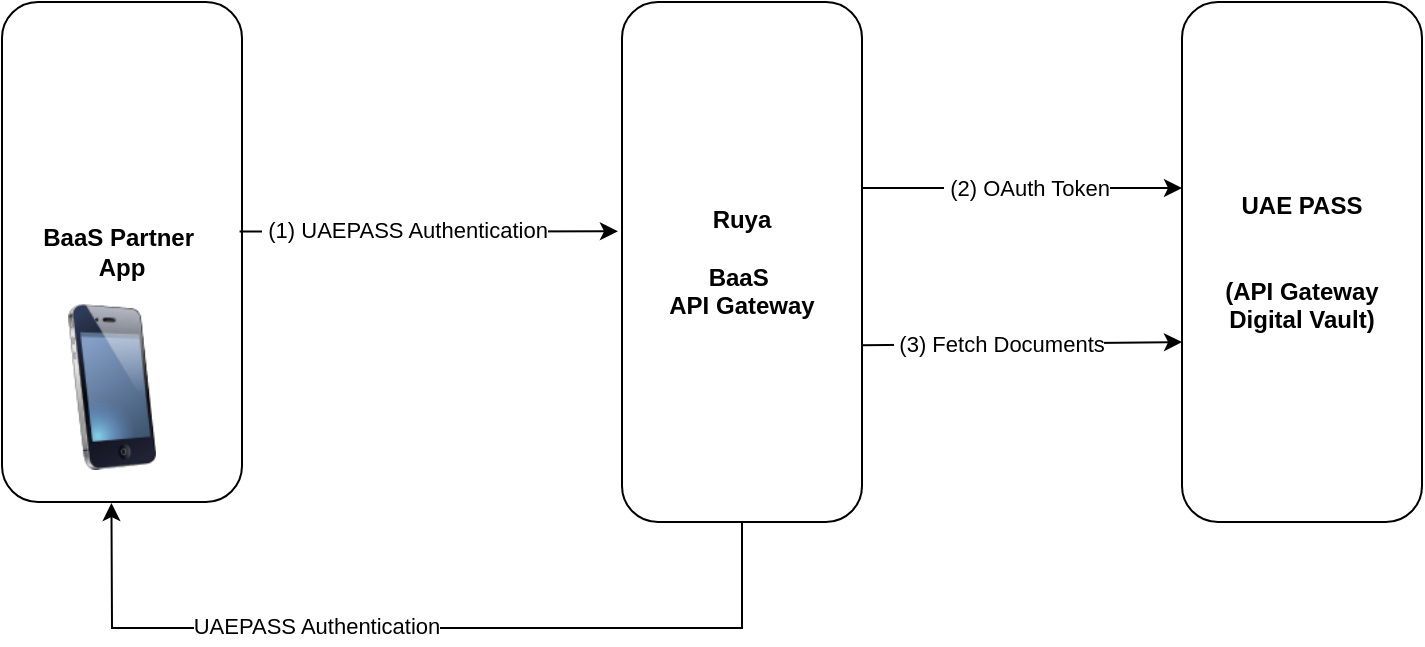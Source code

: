 <mxfile version="28.2.7">
  <diagram name="Page-1" id="uM2Wd0DcPulCl_nSy0dz">
    <mxGraphModel dx="1418" dy="786" grid="1" gridSize="10" guides="1" tooltips="1" connect="1" arrows="1" fold="1" page="1" pageScale="1" pageWidth="1100" pageHeight="850" math="0" shadow="0">
      <root>
        <mxCell id="0" />
        <mxCell id="1" parent="0" />
        <mxCell id="HFiZ4JCNKRLf1A1lZL1j-2" value="&lt;b&gt;BaaS Partner&amp;nbsp;&lt;/b&gt;&lt;div&gt;&lt;b&gt;App&lt;/b&gt;&lt;/div&gt;" style="rounded=1;whiteSpace=wrap;html=1;" parent="1" vertex="1">
          <mxGeometry x="110" y="129" width="120" height="250" as="geometry" />
        </mxCell>
        <mxCell id="HFiZ4JCNKRLf1A1lZL1j-10" style="edgeStyle=orthogonalEdgeStyle;rounded=0;orthogonalLoop=1;jettySize=auto;html=1;" parent="1" source="HFiZ4JCNKRLf1A1lZL1j-3" target="HFiZ4JCNKRLf1A1lZL1j-4" edge="1">
          <mxGeometry relative="1" as="geometry">
            <Array as="points">
              <mxPoint x="670" y="222" />
              <mxPoint x="670" y="222" />
            </Array>
          </mxGeometry>
        </mxCell>
        <mxCell id="HFiZ4JCNKRLf1A1lZL1j-11" value="&amp;nbsp;(2) OAuth Token" style="edgeLabel;html=1;align=center;verticalAlign=middle;resizable=0;points=[];" parent="HFiZ4JCNKRLf1A1lZL1j-10" vertex="1" connectable="0">
          <mxGeometry x="0.025" relative="1" as="geometry">
            <mxPoint as="offset" />
          </mxGeometry>
        </mxCell>
        <mxCell id="HFiZ4JCNKRLf1A1lZL1j-3" value="&lt;b&gt;Ruya&lt;/b&gt;&lt;div&gt;&lt;b&gt;&lt;br&gt;&lt;/b&gt;&lt;/div&gt;&lt;div&gt;&lt;b&gt;BaaS&amp;nbsp;&lt;/b&gt;&lt;div&gt;&lt;b&gt;API Gateway&lt;/b&gt;&lt;/div&gt;&lt;/div&gt;" style="rounded=1;whiteSpace=wrap;html=1;" parent="1" vertex="1">
          <mxGeometry x="420" y="129" width="120" height="260" as="geometry" />
        </mxCell>
        <mxCell id="HFiZ4JCNKRLf1A1lZL1j-4" value="&lt;b&gt;UAE PASS&lt;/b&gt;&lt;div&gt;&lt;br&gt;&lt;/div&gt;&lt;div&gt;&lt;br&gt;&lt;/div&gt;&lt;div&gt;&lt;b&gt;(API Gateway&lt;/b&gt;&lt;/div&gt;&lt;div&gt;&lt;b&gt;Digital Vault)&lt;/b&gt;&lt;/div&gt;" style="rounded=1;whiteSpace=wrap;html=1;" parent="1" vertex="1">
          <mxGeometry x="700" y="129" width="120" height="260" as="geometry" />
        </mxCell>
        <mxCell id="HFiZ4JCNKRLf1A1lZL1j-12" value="" style="endArrow=classic;html=1;rounded=0;exitX=0.997;exitY=0.66;exitDx=0;exitDy=0;exitPerimeter=0;" parent="1" source="HFiZ4JCNKRLf1A1lZL1j-3" edge="1">
          <mxGeometry width="50" height="50" relative="1" as="geometry">
            <mxPoint x="540" y="292" as="sourcePoint" />
            <mxPoint x="700" y="299" as="targetPoint" />
          </mxGeometry>
        </mxCell>
        <mxCell id="HFiZ4JCNKRLf1A1lZL1j-13" value="&amp;nbsp;(3) Fetch Documents" style="edgeLabel;html=1;align=center;verticalAlign=middle;resizable=0;points=[];" parent="HFiZ4JCNKRLf1A1lZL1j-12" vertex="1" connectable="0">
          <mxGeometry x="-0.153" relative="1" as="geometry">
            <mxPoint as="offset" />
          </mxGeometry>
        </mxCell>
        <mxCell id="HFiZ4JCNKRLf1A1lZL1j-15" value="" style="endArrow=classic;html=1;rounded=0;entryX=-0.017;entryY=0.441;entryDx=0;entryDy=0;entryPerimeter=0;exitX=0.99;exitY=0.459;exitDx=0;exitDy=0;exitPerimeter=0;" parent="1" source="HFiZ4JCNKRLf1A1lZL1j-2" target="HFiZ4JCNKRLf1A1lZL1j-3" edge="1">
          <mxGeometry width="50" height="50" relative="1" as="geometry">
            <mxPoint x="230" y="232" as="sourcePoint" />
            <mxPoint x="280" y="182" as="targetPoint" />
          </mxGeometry>
        </mxCell>
        <mxCell id="HFiZ4JCNKRLf1A1lZL1j-16" value="&amp;nbsp;(1) UAEPASS Authentication" style="edgeLabel;html=1;align=center;verticalAlign=middle;resizable=0;points=[];" parent="HFiZ4JCNKRLf1A1lZL1j-15" vertex="1" connectable="0">
          <mxGeometry x="-0.136" y="1" relative="1" as="geometry">
            <mxPoint as="offset" />
          </mxGeometry>
        </mxCell>
        <mxCell id="HFiZ4JCNKRLf1A1lZL1j-17" value="" style="endArrow=classic;html=1;rounded=0;entryX=0.456;entryY=1.002;entryDx=0;entryDy=0;entryPerimeter=0;" parent="1" target="HFiZ4JCNKRLf1A1lZL1j-2" edge="1">
          <mxGeometry width="50" height="50" relative="1" as="geometry">
            <mxPoint x="480" y="389" as="sourcePoint" />
            <mxPoint x="530" y="339" as="targetPoint" />
            <Array as="points">
              <mxPoint x="480" y="442" />
              <mxPoint x="330" y="442" />
              <mxPoint x="165" y="442" />
            </Array>
          </mxGeometry>
        </mxCell>
        <mxCell id="HFiZ4JCNKRLf1A1lZL1j-18" value="UAEPASS Authentication" style="edgeLabel;html=1;align=center;verticalAlign=middle;resizable=0;points=[];" parent="HFiZ4JCNKRLf1A1lZL1j-17" vertex="1" connectable="0">
          <mxGeometry x="0.239" y="-1" relative="1" as="geometry">
            <mxPoint as="offset" />
          </mxGeometry>
        </mxCell>
        <mxCell id="HFiZ4JCNKRLf1A1lZL1j-19" value="" style="image;html=1;image=img/lib/clip_art/telecommunication/iPhone_128x128.png" parent="1" vertex="1">
          <mxGeometry x="120" y="280" width="90" height="83" as="geometry" />
        </mxCell>
      </root>
    </mxGraphModel>
  </diagram>
</mxfile>
